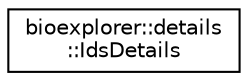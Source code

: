 digraph "Graphical Class Hierarchy"
{
 // LATEX_PDF_SIZE
  edge [fontname="Helvetica",fontsize="10",labelfontname="Helvetica",labelfontsize="10"];
  node [fontname="Helvetica",fontsize="10",shape=record];
  rankdir="LR";
  Node0 [label="bioexplorer::details\l::IdsDetails",height=0.2,width=0.4,color="black", fillcolor="white", style="filled",URL="$d1/d91/structbioexplorer_1_1details_1_1IdsDetails.html",tooltip="List of identifiers."];
}

